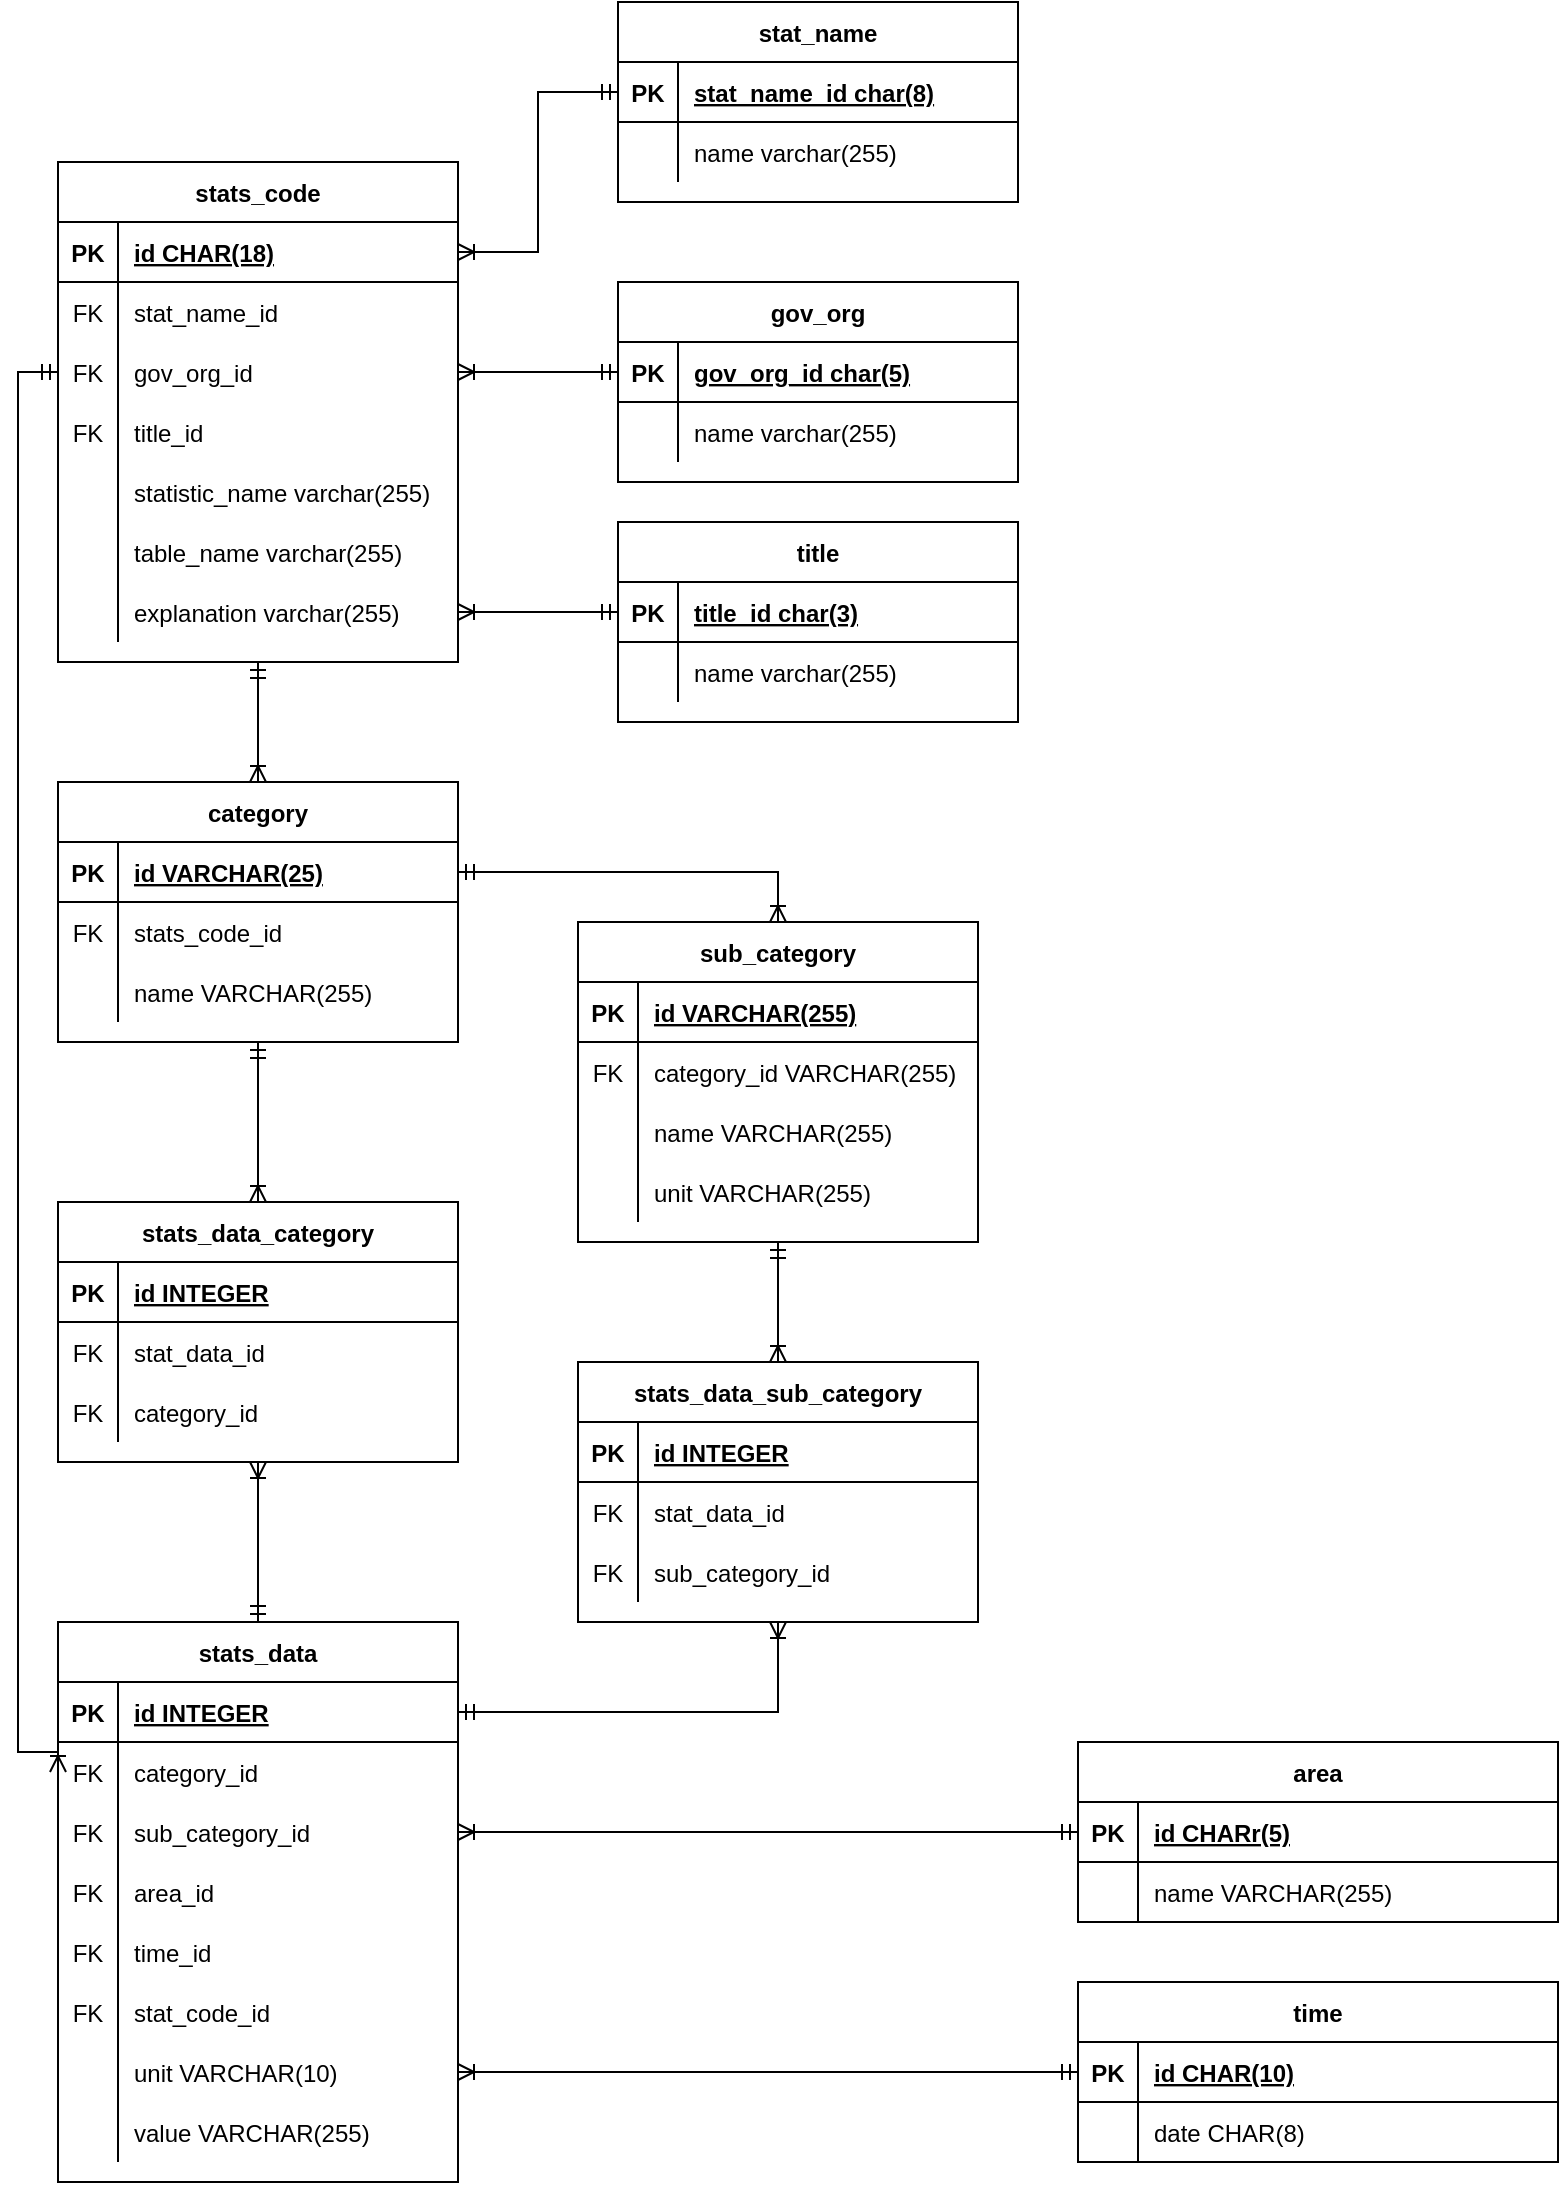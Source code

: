 <mxfile version="13.10.0" type="embed">
    <diagram name="総務省-人口推移" id="QLAtJqfeh-zhc2LYLoHJ">
        <mxGraphModel dx="902" dy="557" grid="1" gridSize="10" guides="1" tooltips="1" connect="1" arrows="1" fold="1" page="1" pageScale="1" pageWidth="827" pageHeight="1169" math="0" shadow="0">
            <root>
                <mxCell id="s3LGHubseZF1vsQ7J8gT-0"/>
                <mxCell id="s3LGHubseZF1vsQ7J8gT-1" parent="s3LGHubseZF1vsQ7J8gT-0"/>
                <mxCell id="s3LGHubseZF1vsQ7J8gT-2" value="stat_name" style="shape=table;startSize=30;container=1;collapsible=1;childLayout=tableLayout;fixedRows=1;rowLines=0;fontStyle=1;align=center;resizeLast=1;" parent="s3LGHubseZF1vsQ7J8gT-1" vertex="1">
                    <mxGeometry x="320" y="30" width="200" height="100" as="geometry">
                        <mxRectangle x="90" y="70" width="100" height="30" as="alternateBounds"/>
                    </mxGeometry>
                </mxCell>
                <mxCell id="s3LGHubseZF1vsQ7J8gT-3" value="" style="shape=partialRectangle;collapsible=0;dropTarget=0;pointerEvents=0;fillColor=none;top=0;left=0;bottom=1;right=0;points=[[0,0.5],[1,0.5]];portConstraint=eastwest;" parent="s3LGHubseZF1vsQ7J8gT-2" vertex="1">
                    <mxGeometry y="30" width="200" height="30" as="geometry"/>
                </mxCell>
                <mxCell id="s3LGHubseZF1vsQ7J8gT-4" value="PK" style="shape=partialRectangle;connectable=0;fillColor=none;top=0;left=0;bottom=0;right=0;fontStyle=1;overflow=hidden;" parent="s3LGHubseZF1vsQ7J8gT-3" vertex="1">
                    <mxGeometry width="30" height="30" as="geometry"/>
                </mxCell>
                <mxCell id="s3LGHubseZF1vsQ7J8gT-5" value="stat_name_id char(8)" style="shape=partialRectangle;connectable=0;fillColor=none;top=0;left=0;bottom=0;right=0;align=left;spacingLeft=6;fontStyle=5;overflow=hidden;" parent="s3LGHubseZF1vsQ7J8gT-3" vertex="1">
                    <mxGeometry x="30" width="170" height="30" as="geometry"/>
                </mxCell>
                <mxCell id="s3LGHubseZF1vsQ7J8gT-6" value="" style="shape=partialRectangle;collapsible=0;dropTarget=0;pointerEvents=0;fillColor=none;top=0;left=0;bottom=0;right=0;points=[[0,0.5],[1,0.5]];portConstraint=eastwest;" parent="s3LGHubseZF1vsQ7J8gT-2" vertex="1">
                    <mxGeometry y="60" width="200" height="30" as="geometry"/>
                </mxCell>
                <mxCell id="s3LGHubseZF1vsQ7J8gT-7" value="" style="shape=partialRectangle;connectable=0;fillColor=none;top=0;left=0;bottom=0;right=0;editable=1;overflow=hidden;" parent="s3LGHubseZF1vsQ7J8gT-6" vertex="1">
                    <mxGeometry width="30" height="30" as="geometry"/>
                </mxCell>
                <mxCell id="s3LGHubseZF1vsQ7J8gT-8" value="name varchar(255)" style="shape=partialRectangle;connectable=0;fillColor=none;top=0;left=0;bottom=0;right=0;align=left;spacingLeft=6;overflow=hidden;" parent="s3LGHubseZF1vsQ7J8gT-6" vertex="1">
                    <mxGeometry x="30" width="170" height="30" as="geometry"/>
                </mxCell>
                <mxCell id="s3LGHubseZF1vsQ7J8gT-9" value="gov_org" style="shape=table;startSize=30;container=1;collapsible=1;childLayout=tableLayout;fixedRows=1;rowLines=0;fontStyle=1;align=center;resizeLast=1;" parent="s3LGHubseZF1vsQ7J8gT-1" vertex="1">
                    <mxGeometry x="320" y="170" width="200" height="100" as="geometry">
                        <mxRectangle x="90" y="70" width="100" height="30" as="alternateBounds"/>
                    </mxGeometry>
                </mxCell>
                <mxCell id="s3LGHubseZF1vsQ7J8gT-10" value="" style="shape=partialRectangle;collapsible=0;dropTarget=0;pointerEvents=0;fillColor=none;top=0;left=0;bottom=1;right=0;points=[[0,0.5],[1,0.5]];portConstraint=eastwest;" parent="s3LGHubseZF1vsQ7J8gT-9" vertex="1">
                    <mxGeometry y="30" width="200" height="30" as="geometry"/>
                </mxCell>
                <mxCell id="s3LGHubseZF1vsQ7J8gT-11" value="PK" style="shape=partialRectangle;connectable=0;fillColor=none;top=0;left=0;bottom=0;right=0;fontStyle=1;overflow=hidden;" parent="s3LGHubseZF1vsQ7J8gT-10" vertex="1">
                    <mxGeometry width="30" height="30" as="geometry"/>
                </mxCell>
                <mxCell id="s3LGHubseZF1vsQ7J8gT-12" value="gov_org_id char(5)" style="shape=partialRectangle;connectable=0;fillColor=none;top=0;left=0;bottom=0;right=0;align=left;spacingLeft=6;fontStyle=5;overflow=hidden;" parent="s3LGHubseZF1vsQ7J8gT-10" vertex="1">
                    <mxGeometry x="30" width="170" height="30" as="geometry"/>
                </mxCell>
                <mxCell id="s3LGHubseZF1vsQ7J8gT-13" value="" style="shape=partialRectangle;collapsible=0;dropTarget=0;pointerEvents=0;fillColor=none;top=0;left=0;bottom=0;right=0;points=[[0,0.5],[1,0.5]];portConstraint=eastwest;" parent="s3LGHubseZF1vsQ7J8gT-9" vertex="1">
                    <mxGeometry y="60" width="200" height="30" as="geometry"/>
                </mxCell>
                <mxCell id="s3LGHubseZF1vsQ7J8gT-14" value="" style="shape=partialRectangle;connectable=0;fillColor=none;top=0;left=0;bottom=0;right=0;editable=1;overflow=hidden;" parent="s3LGHubseZF1vsQ7J8gT-13" vertex="1">
                    <mxGeometry width="30" height="30" as="geometry"/>
                </mxCell>
                <mxCell id="s3LGHubseZF1vsQ7J8gT-15" value="name varchar(255)" style="shape=partialRectangle;connectable=0;fillColor=none;top=0;left=0;bottom=0;right=0;align=left;spacingLeft=6;overflow=hidden;" parent="s3LGHubseZF1vsQ7J8gT-13" vertex="1">
                    <mxGeometry x="30" width="170" height="30" as="geometry"/>
                </mxCell>
                <mxCell id="s3LGHubseZF1vsQ7J8gT-16" value="title" style="shape=table;startSize=30;container=1;collapsible=1;childLayout=tableLayout;fixedRows=1;rowLines=0;fontStyle=1;align=center;resizeLast=1;" parent="s3LGHubseZF1vsQ7J8gT-1" vertex="1">
                    <mxGeometry x="320" y="290" width="200" height="100" as="geometry">
                        <mxRectangle x="90" y="70" width="100" height="30" as="alternateBounds"/>
                    </mxGeometry>
                </mxCell>
                <mxCell id="s3LGHubseZF1vsQ7J8gT-17" value="" style="shape=partialRectangle;collapsible=0;dropTarget=0;pointerEvents=0;fillColor=none;top=0;left=0;bottom=1;right=0;points=[[0,0.5],[1,0.5]];portConstraint=eastwest;" parent="s3LGHubseZF1vsQ7J8gT-16" vertex="1">
                    <mxGeometry y="30" width="200" height="30" as="geometry"/>
                </mxCell>
                <mxCell id="s3LGHubseZF1vsQ7J8gT-18" value="PK" style="shape=partialRectangle;connectable=0;fillColor=none;top=0;left=0;bottom=0;right=0;fontStyle=1;overflow=hidden;" parent="s3LGHubseZF1vsQ7J8gT-17" vertex="1">
                    <mxGeometry width="30" height="30" as="geometry"/>
                </mxCell>
                <mxCell id="s3LGHubseZF1vsQ7J8gT-19" value="title_id char(3)" style="shape=partialRectangle;connectable=0;fillColor=none;top=0;left=0;bottom=0;right=0;align=left;spacingLeft=6;fontStyle=5;overflow=hidden;" parent="s3LGHubseZF1vsQ7J8gT-17" vertex="1">
                    <mxGeometry x="30" width="170" height="30" as="geometry"/>
                </mxCell>
                <mxCell id="s3LGHubseZF1vsQ7J8gT-20" value="" style="shape=partialRectangle;collapsible=0;dropTarget=0;pointerEvents=0;fillColor=none;top=0;left=0;bottom=0;right=0;points=[[0,0.5],[1,0.5]];portConstraint=eastwest;" parent="s3LGHubseZF1vsQ7J8gT-16" vertex="1">
                    <mxGeometry y="60" width="200" height="30" as="geometry"/>
                </mxCell>
                <mxCell id="s3LGHubseZF1vsQ7J8gT-21" value="" style="shape=partialRectangle;connectable=0;fillColor=none;top=0;left=0;bottom=0;right=0;editable=1;overflow=hidden;" parent="s3LGHubseZF1vsQ7J8gT-20" vertex="1">
                    <mxGeometry width="30" height="30" as="geometry"/>
                </mxCell>
                <mxCell id="s3LGHubseZF1vsQ7J8gT-22" value="name varchar(255)" style="shape=partialRectangle;connectable=0;fillColor=none;top=0;left=0;bottom=0;right=0;align=left;spacingLeft=6;overflow=hidden;" parent="s3LGHubseZF1vsQ7J8gT-20" vertex="1">
                    <mxGeometry x="30" width="170" height="30" as="geometry"/>
                </mxCell>
                <mxCell id="s3LGHubseZF1vsQ7J8gT-23" value="stats_code" style="shape=table;startSize=30;container=1;collapsible=1;childLayout=tableLayout;fixedRows=1;rowLines=0;fontStyle=1;align=center;resizeLast=1;" parent="s3LGHubseZF1vsQ7J8gT-1" vertex="1">
                    <mxGeometry x="40" y="110" width="200" height="250" as="geometry"/>
                </mxCell>
                <mxCell id="s3LGHubseZF1vsQ7J8gT-24" value="" style="shape=partialRectangle;collapsible=0;dropTarget=0;pointerEvents=0;fillColor=none;top=0;left=0;bottom=1;right=0;points=[[0,0.5],[1,0.5]];portConstraint=eastwest;" parent="s3LGHubseZF1vsQ7J8gT-23" vertex="1">
                    <mxGeometry y="30" width="200" height="30" as="geometry"/>
                </mxCell>
                <mxCell id="s3LGHubseZF1vsQ7J8gT-25" value="PK" style="shape=partialRectangle;connectable=0;fillColor=none;top=0;left=0;bottom=0;right=0;fontStyle=1;overflow=hidden;" parent="s3LGHubseZF1vsQ7J8gT-24" vertex="1">
                    <mxGeometry width="30" height="30" as="geometry"/>
                </mxCell>
                <mxCell id="s3LGHubseZF1vsQ7J8gT-26" value="id CHAR(18)" style="shape=partialRectangle;connectable=0;fillColor=none;top=0;left=0;bottom=0;right=0;align=left;spacingLeft=6;fontStyle=5;overflow=hidden;" parent="s3LGHubseZF1vsQ7J8gT-24" vertex="1">
                    <mxGeometry x="30" width="170" height="30" as="geometry"/>
                </mxCell>
                <mxCell id="s3LGHubseZF1vsQ7J8gT-27" value="" style="shape=partialRectangle;collapsible=0;dropTarget=0;pointerEvents=0;fillColor=none;top=0;left=0;bottom=0;right=0;points=[[0,0.5],[1,0.5]];portConstraint=eastwest;" parent="s3LGHubseZF1vsQ7J8gT-23" vertex="1">
                    <mxGeometry y="60" width="200" height="30" as="geometry"/>
                </mxCell>
                <mxCell id="s3LGHubseZF1vsQ7J8gT-28" value="FK" style="shape=partialRectangle;connectable=0;fillColor=none;top=0;left=0;bottom=0;right=0;fontStyle=0;overflow=hidden;" parent="s3LGHubseZF1vsQ7J8gT-27" vertex="1">
                    <mxGeometry width="30" height="30" as="geometry"/>
                </mxCell>
                <mxCell id="s3LGHubseZF1vsQ7J8gT-29" value="stat_name_id" style="shape=partialRectangle;connectable=0;fillColor=none;top=0;left=0;bottom=0;right=0;align=left;spacingLeft=6;fontStyle=0;overflow=hidden;" parent="s3LGHubseZF1vsQ7J8gT-27" vertex="1">
                    <mxGeometry x="30" width="170" height="30" as="geometry"/>
                </mxCell>
                <mxCell id="s3LGHubseZF1vsQ7J8gT-30" value="" style="shape=partialRectangle;collapsible=0;dropTarget=0;pointerEvents=0;fillColor=none;top=0;left=0;bottom=0;right=0;points=[[0,0.5],[1,0.5]];portConstraint=eastwest;" parent="s3LGHubseZF1vsQ7J8gT-23" vertex="1">
                    <mxGeometry y="90" width="200" height="30" as="geometry"/>
                </mxCell>
                <mxCell id="s3LGHubseZF1vsQ7J8gT-31" value="FK" style="shape=partialRectangle;connectable=0;fillColor=none;top=0;left=0;bottom=0;right=0;editable=1;overflow=hidden;" parent="s3LGHubseZF1vsQ7J8gT-30" vertex="1">
                    <mxGeometry width="30" height="30" as="geometry"/>
                </mxCell>
                <mxCell id="s3LGHubseZF1vsQ7J8gT-32" value="gov_org_id" style="shape=partialRectangle;connectable=0;fillColor=none;top=0;left=0;bottom=0;right=0;align=left;spacingLeft=6;overflow=hidden;" parent="s3LGHubseZF1vsQ7J8gT-30" vertex="1">
                    <mxGeometry x="30" width="170" height="30" as="geometry"/>
                </mxCell>
                <mxCell id="s3LGHubseZF1vsQ7J8gT-33" value="" style="shape=partialRectangle;collapsible=0;dropTarget=0;pointerEvents=0;fillColor=none;top=0;left=0;bottom=0;right=0;points=[[0,0.5],[1,0.5]];portConstraint=eastwest;" parent="s3LGHubseZF1vsQ7J8gT-23" vertex="1">
                    <mxGeometry y="120" width="200" height="30" as="geometry"/>
                </mxCell>
                <mxCell id="s3LGHubseZF1vsQ7J8gT-34" value="FK" style="shape=partialRectangle;connectable=0;fillColor=none;top=0;left=0;bottom=0;right=0;editable=1;overflow=hidden;" parent="s3LGHubseZF1vsQ7J8gT-33" vertex="1">
                    <mxGeometry width="30" height="30" as="geometry"/>
                </mxCell>
                <mxCell id="s3LGHubseZF1vsQ7J8gT-35" value="title_id" style="shape=partialRectangle;connectable=0;fillColor=none;top=0;left=0;bottom=0;right=0;align=left;spacingLeft=6;overflow=hidden;" parent="s3LGHubseZF1vsQ7J8gT-33" vertex="1">
                    <mxGeometry x="30" width="170" height="30" as="geometry"/>
                </mxCell>
                <mxCell id="s3LGHubseZF1vsQ7J8gT-36" value="" style="shape=partialRectangle;collapsible=0;dropTarget=0;pointerEvents=0;fillColor=none;top=0;left=0;bottom=0;right=0;points=[[0,0.5],[1,0.5]];portConstraint=eastwest;" parent="s3LGHubseZF1vsQ7J8gT-23" vertex="1">
                    <mxGeometry y="150" width="200" height="30" as="geometry"/>
                </mxCell>
                <mxCell id="s3LGHubseZF1vsQ7J8gT-37" value="" style="shape=partialRectangle;connectable=0;fillColor=none;top=0;left=0;bottom=0;right=0;editable=1;overflow=hidden;" parent="s3LGHubseZF1vsQ7J8gT-36" vertex="1">
                    <mxGeometry width="30" height="30" as="geometry"/>
                </mxCell>
                <mxCell id="s3LGHubseZF1vsQ7J8gT-38" value="statistic_name varchar(255)" style="shape=partialRectangle;connectable=0;fillColor=none;top=0;left=0;bottom=0;right=0;align=left;spacingLeft=6;overflow=hidden;" parent="s3LGHubseZF1vsQ7J8gT-36" vertex="1">
                    <mxGeometry x="30" width="170" height="30" as="geometry"/>
                </mxCell>
                <mxCell id="s3LGHubseZF1vsQ7J8gT-39" value="" style="shape=partialRectangle;collapsible=0;dropTarget=0;pointerEvents=0;fillColor=none;top=0;left=0;bottom=0;right=0;points=[[0,0.5],[1,0.5]];portConstraint=eastwest;" parent="s3LGHubseZF1vsQ7J8gT-23" vertex="1">
                    <mxGeometry y="180" width="200" height="30" as="geometry"/>
                </mxCell>
                <mxCell id="s3LGHubseZF1vsQ7J8gT-40" value="" style="shape=partialRectangle;connectable=0;fillColor=none;top=0;left=0;bottom=0;right=0;editable=1;overflow=hidden;" parent="s3LGHubseZF1vsQ7J8gT-39" vertex="1">
                    <mxGeometry width="30" height="30" as="geometry"/>
                </mxCell>
                <mxCell id="s3LGHubseZF1vsQ7J8gT-41" value="table_name varchar(255)" style="shape=partialRectangle;connectable=0;fillColor=none;top=0;left=0;bottom=0;right=0;align=left;spacingLeft=6;overflow=hidden;" parent="s3LGHubseZF1vsQ7J8gT-39" vertex="1">
                    <mxGeometry x="30" width="170" height="30" as="geometry"/>
                </mxCell>
                <mxCell id="s3LGHubseZF1vsQ7J8gT-42" value="" style="shape=partialRectangle;collapsible=0;dropTarget=0;pointerEvents=0;fillColor=none;top=0;left=0;bottom=0;right=0;points=[[0,0.5],[1,0.5]];portConstraint=eastwest;" parent="s3LGHubseZF1vsQ7J8gT-23" vertex="1">
                    <mxGeometry y="210" width="200" height="30" as="geometry"/>
                </mxCell>
                <mxCell id="s3LGHubseZF1vsQ7J8gT-43" value="" style="shape=partialRectangle;connectable=0;fillColor=none;top=0;left=0;bottom=0;right=0;editable=1;overflow=hidden;" parent="s3LGHubseZF1vsQ7J8gT-42" vertex="1">
                    <mxGeometry width="30" height="30" as="geometry"/>
                </mxCell>
                <mxCell id="s3LGHubseZF1vsQ7J8gT-44" value="explanation varchar(255)" style="shape=partialRectangle;connectable=0;fillColor=none;top=0;left=0;bottom=0;right=0;align=left;spacingLeft=6;overflow=hidden;" parent="s3LGHubseZF1vsQ7J8gT-42" vertex="1">
                    <mxGeometry x="30" width="170" height="30" as="geometry"/>
                </mxCell>
                <mxCell id="s3LGHubseZF1vsQ7J8gT-45" value="stats_data" style="shape=table;startSize=30;container=1;collapsible=1;childLayout=tableLayout;fixedRows=1;rowLines=0;fontStyle=1;align=center;resizeLast=1;" parent="s3LGHubseZF1vsQ7J8gT-1" vertex="1">
                    <mxGeometry x="40" y="840" width="200" height="280" as="geometry"/>
                </mxCell>
                <mxCell id="s3LGHubseZF1vsQ7J8gT-46" value="" style="shape=partialRectangle;collapsible=0;dropTarget=0;pointerEvents=0;fillColor=none;top=0;left=0;bottom=1;right=0;points=[[0,0.5],[1,0.5]];portConstraint=eastwest;" parent="s3LGHubseZF1vsQ7J8gT-45" vertex="1">
                    <mxGeometry y="30" width="200" height="30" as="geometry"/>
                </mxCell>
                <mxCell id="s3LGHubseZF1vsQ7J8gT-47" value="PK" style="shape=partialRectangle;connectable=0;fillColor=none;top=0;left=0;bottom=0;right=0;fontStyle=1;overflow=hidden;" parent="s3LGHubseZF1vsQ7J8gT-46" vertex="1">
                    <mxGeometry width="30" height="30" as="geometry"/>
                </mxCell>
                <mxCell id="s3LGHubseZF1vsQ7J8gT-48" value="id INTEGER" style="shape=partialRectangle;connectable=0;fillColor=none;top=0;left=0;bottom=0;right=0;align=left;spacingLeft=6;fontStyle=5;overflow=hidden;" parent="s3LGHubseZF1vsQ7J8gT-46" vertex="1">
                    <mxGeometry x="30" width="170" height="30" as="geometry"/>
                </mxCell>
                <mxCell id="s3LGHubseZF1vsQ7J8gT-49" value="" style="shape=partialRectangle;collapsible=0;dropTarget=0;pointerEvents=0;fillColor=none;top=0;left=0;bottom=0;right=0;points=[[0,0.5],[1,0.5]];portConstraint=eastwest;" parent="s3LGHubseZF1vsQ7J8gT-45" vertex="1">
                    <mxGeometry y="60" width="200" height="30" as="geometry"/>
                </mxCell>
                <mxCell id="s3LGHubseZF1vsQ7J8gT-50" value="FK" style="shape=partialRectangle;connectable=0;fillColor=none;top=0;left=0;bottom=0;right=0;editable=1;overflow=hidden;" parent="s3LGHubseZF1vsQ7J8gT-49" vertex="1">
                    <mxGeometry width="30" height="30" as="geometry"/>
                </mxCell>
                <mxCell id="s3LGHubseZF1vsQ7J8gT-51" value="category_id" style="shape=partialRectangle;connectable=0;fillColor=none;top=0;left=0;bottom=0;right=0;align=left;spacingLeft=6;overflow=hidden;" parent="s3LGHubseZF1vsQ7J8gT-49" vertex="1">
                    <mxGeometry x="30" width="170" height="30" as="geometry"/>
                </mxCell>
                <mxCell id="TwihIt5AdiHZmhEPy1HX-29" value="" style="shape=partialRectangle;collapsible=0;dropTarget=0;pointerEvents=0;fillColor=none;top=0;left=0;bottom=0;right=0;points=[[0,0.5],[1,0.5]];portConstraint=eastwest;" parent="s3LGHubseZF1vsQ7J8gT-45" vertex="1">
                    <mxGeometry y="90" width="200" height="30" as="geometry"/>
                </mxCell>
                <mxCell id="TwihIt5AdiHZmhEPy1HX-30" value="FK" style="shape=partialRectangle;connectable=0;fillColor=none;top=0;left=0;bottom=0;right=0;editable=1;overflow=hidden;" parent="TwihIt5AdiHZmhEPy1HX-29" vertex="1">
                    <mxGeometry width="30" height="30" as="geometry"/>
                </mxCell>
                <mxCell id="TwihIt5AdiHZmhEPy1HX-31" value="sub_category_id" style="shape=partialRectangle;connectable=0;fillColor=none;top=0;left=0;bottom=0;right=0;align=left;spacingLeft=6;overflow=hidden;" parent="TwihIt5AdiHZmhEPy1HX-29" vertex="1">
                    <mxGeometry x="30" width="170" height="30" as="geometry"/>
                </mxCell>
                <mxCell id="s3LGHubseZF1vsQ7J8gT-52" value="" style="shape=partialRectangle;collapsible=0;dropTarget=0;pointerEvents=0;fillColor=none;top=0;left=0;bottom=0;right=0;points=[[0,0.5],[1,0.5]];portConstraint=eastwest;" parent="s3LGHubseZF1vsQ7J8gT-45" vertex="1">
                    <mxGeometry y="120" width="200" height="30" as="geometry"/>
                </mxCell>
                <mxCell id="s3LGHubseZF1vsQ7J8gT-53" value="FK" style="shape=partialRectangle;connectable=0;fillColor=none;top=0;left=0;bottom=0;right=0;editable=1;overflow=hidden;" parent="s3LGHubseZF1vsQ7J8gT-52" vertex="1">
                    <mxGeometry width="30" height="30" as="geometry"/>
                </mxCell>
                <mxCell id="s3LGHubseZF1vsQ7J8gT-54" value="area_id" style="shape=partialRectangle;connectable=0;fillColor=none;top=0;left=0;bottom=0;right=0;align=left;spacingLeft=6;overflow=hidden;" parent="s3LGHubseZF1vsQ7J8gT-52" vertex="1">
                    <mxGeometry x="30" width="170" height="30" as="geometry"/>
                </mxCell>
                <mxCell id="s3LGHubseZF1vsQ7J8gT-55" value="" style="shape=partialRectangle;collapsible=0;dropTarget=0;pointerEvents=0;fillColor=none;top=0;left=0;bottom=0;right=0;points=[[0,0.5],[1,0.5]];portConstraint=eastwest;" parent="s3LGHubseZF1vsQ7J8gT-45" vertex="1">
                    <mxGeometry y="150" width="200" height="30" as="geometry"/>
                </mxCell>
                <mxCell id="s3LGHubseZF1vsQ7J8gT-56" value="FK" style="shape=partialRectangle;connectable=0;fillColor=none;top=0;left=0;bottom=0;right=0;editable=1;overflow=hidden;" parent="s3LGHubseZF1vsQ7J8gT-55" vertex="1">
                    <mxGeometry width="30" height="30" as="geometry"/>
                </mxCell>
                <mxCell id="s3LGHubseZF1vsQ7J8gT-57" value="time_id" style="shape=partialRectangle;connectable=0;fillColor=none;top=0;left=0;bottom=0;right=0;align=left;spacingLeft=6;overflow=hidden;" parent="s3LGHubseZF1vsQ7J8gT-55" vertex="1">
                    <mxGeometry x="30" width="170" height="30" as="geometry"/>
                </mxCell>
                <mxCell id="s3LGHubseZF1vsQ7J8gT-58" value="" style="shape=partialRectangle;collapsible=0;dropTarget=0;pointerEvents=0;fillColor=none;top=0;left=0;bottom=0;right=0;points=[[0,0.5],[1,0.5]];portConstraint=eastwest;" parent="s3LGHubseZF1vsQ7J8gT-45" vertex="1">
                    <mxGeometry y="180" width="200" height="30" as="geometry"/>
                </mxCell>
                <mxCell id="s3LGHubseZF1vsQ7J8gT-59" value="FK" style="shape=partialRectangle;connectable=0;fillColor=none;top=0;left=0;bottom=0;right=0;editable=1;overflow=hidden;" parent="s3LGHubseZF1vsQ7J8gT-58" vertex="1">
                    <mxGeometry width="30" height="30" as="geometry"/>
                </mxCell>
                <mxCell id="s3LGHubseZF1vsQ7J8gT-60" value="stat_code_id" style="shape=partialRectangle;connectable=0;fillColor=none;top=0;left=0;bottom=0;right=0;align=left;spacingLeft=6;overflow=hidden;" parent="s3LGHubseZF1vsQ7J8gT-58" vertex="1">
                    <mxGeometry x="30" width="170" height="30" as="geometry"/>
                </mxCell>
                <mxCell id="s3LGHubseZF1vsQ7J8gT-61" value="" style="shape=partialRectangle;collapsible=0;dropTarget=0;pointerEvents=0;fillColor=none;top=0;left=0;bottom=0;right=0;points=[[0,0.5],[1,0.5]];portConstraint=eastwest;" parent="s3LGHubseZF1vsQ7J8gT-45" vertex="1">
                    <mxGeometry y="210" width="200" height="30" as="geometry"/>
                </mxCell>
                <mxCell id="s3LGHubseZF1vsQ7J8gT-62" value="" style="shape=partialRectangle;connectable=0;fillColor=none;top=0;left=0;bottom=0;right=0;editable=1;overflow=hidden;" parent="s3LGHubseZF1vsQ7J8gT-61" vertex="1">
                    <mxGeometry width="30" height="30" as="geometry"/>
                </mxCell>
                <mxCell id="s3LGHubseZF1vsQ7J8gT-63" value="unit VARCHAR(10)" style="shape=partialRectangle;connectable=0;fillColor=none;top=0;left=0;bottom=0;right=0;align=left;spacingLeft=6;overflow=hidden;" parent="s3LGHubseZF1vsQ7J8gT-61" vertex="1">
                    <mxGeometry x="30" width="170" height="30" as="geometry"/>
                </mxCell>
                <mxCell id="s3LGHubseZF1vsQ7J8gT-64" value="" style="shape=partialRectangle;collapsible=0;dropTarget=0;pointerEvents=0;fillColor=none;top=0;left=0;bottom=0;right=0;points=[[0,0.5],[1,0.5]];portConstraint=eastwest;" parent="s3LGHubseZF1vsQ7J8gT-45" vertex="1">
                    <mxGeometry y="240" width="200" height="30" as="geometry"/>
                </mxCell>
                <mxCell id="s3LGHubseZF1vsQ7J8gT-65" value="" style="shape=partialRectangle;connectable=0;fillColor=none;top=0;left=0;bottom=0;right=0;editable=1;overflow=hidden;" parent="s3LGHubseZF1vsQ7J8gT-64" vertex="1">
                    <mxGeometry width="30" height="30" as="geometry"/>
                </mxCell>
                <mxCell id="s3LGHubseZF1vsQ7J8gT-66" value="value VARCHAR(255)" style="shape=partialRectangle;connectable=0;fillColor=none;top=0;left=0;bottom=0;right=0;align=left;spacingLeft=6;overflow=hidden;" parent="s3LGHubseZF1vsQ7J8gT-64" vertex="1">
                    <mxGeometry x="30" width="170" height="30" as="geometry"/>
                </mxCell>
                <mxCell id="s3LGHubseZF1vsQ7J8gT-77" value="area" style="shape=table;startSize=30;container=1;collapsible=1;childLayout=tableLayout;fixedRows=1;rowLines=0;fontStyle=1;align=center;resizeLast=1;" parent="s3LGHubseZF1vsQ7J8gT-1" vertex="1">
                    <mxGeometry x="550" y="900" width="240" height="90" as="geometry"/>
                </mxCell>
                <mxCell id="s3LGHubseZF1vsQ7J8gT-78" value="" style="shape=partialRectangle;collapsible=0;dropTarget=0;pointerEvents=0;fillColor=none;top=0;left=0;bottom=1;right=0;points=[[0,0.5],[1,0.5]];portConstraint=eastwest;" parent="s3LGHubseZF1vsQ7J8gT-77" vertex="1">
                    <mxGeometry y="30" width="240" height="30" as="geometry"/>
                </mxCell>
                <mxCell id="s3LGHubseZF1vsQ7J8gT-79" value="PK" style="shape=partialRectangle;connectable=0;fillColor=none;top=0;left=0;bottom=0;right=0;fontStyle=1;overflow=hidden;" parent="s3LGHubseZF1vsQ7J8gT-78" vertex="1">
                    <mxGeometry width="30" height="30" as="geometry"/>
                </mxCell>
                <mxCell id="s3LGHubseZF1vsQ7J8gT-80" value="id CHARr(5)" style="shape=partialRectangle;connectable=0;fillColor=none;top=0;left=0;bottom=0;right=0;align=left;spacingLeft=6;fontStyle=5;overflow=hidden;" parent="s3LGHubseZF1vsQ7J8gT-78" vertex="1">
                    <mxGeometry x="30" width="210" height="30" as="geometry"/>
                </mxCell>
                <mxCell id="s3LGHubseZF1vsQ7J8gT-81" value="" style="shape=partialRectangle;collapsible=0;dropTarget=0;pointerEvents=0;fillColor=none;top=0;left=0;bottom=0;right=0;points=[[0,0.5],[1,0.5]];portConstraint=eastwest;" parent="s3LGHubseZF1vsQ7J8gT-77" vertex="1">
                    <mxGeometry y="60" width="240" height="30" as="geometry"/>
                </mxCell>
                <mxCell id="s3LGHubseZF1vsQ7J8gT-82" value="" style="shape=partialRectangle;connectable=0;fillColor=none;top=0;left=0;bottom=0;right=0;editable=1;overflow=hidden;" parent="s3LGHubseZF1vsQ7J8gT-81" vertex="1">
                    <mxGeometry width="30" height="30" as="geometry"/>
                </mxCell>
                <mxCell id="s3LGHubseZF1vsQ7J8gT-83" value="name VARCHAR(255)" style="shape=partialRectangle;connectable=0;fillColor=none;top=0;left=0;bottom=0;right=0;align=left;spacingLeft=6;overflow=hidden;" parent="s3LGHubseZF1vsQ7J8gT-81" vertex="1">
                    <mxGeometry x="30" width="210" height="30" as="geometry"/>
                </mxCell>
                <mxCell id="s3LGHubseZF1vsQ7J8gT-84" value="time" style="shape=table;startSize=30;container=1;collapsible=1;childLayout=tableLayout;fixedRows=1;rowLines=0;fontStyle=1;align=center;resizeLast=1;" parent="s3LGHubseZF1vsQ7J8gT-1" vertex="1">
                    <mxGeometry x="550" y="1020" width="240" height="90" as="geometry"/>
                </mxCell>
                <mxCell id="s3LGHubseZF1vsQ7J8gT-85" value="" style="shape=partialRectangle;collapsible=0;dropTarget=0;pointerEvents=0;fillColor=none;top=0;left=0;bottom=1;right=0;points=[[0,0.5],[1,0.5]];portConstraint=eastwest;" parent="s3LGHubseZF1vsQ7J8gT-84" vertex="1">
                    <mxGeometry y="30" width="240" height="30" as="geometry"/>
                </mxCell>
                <mxCell id="s3LGHubseZF1vsQ7J8gT-86" value="PK" style="shape=partialRectangle;connectable=0;fillColor=none;top=0;left=0;bottom=0;right=0;fontStyle=1;overflow=hidden;" parent="s3LGHubseZF1vsQ7J8gT-85" vertex="1">
                    <mxGeometry width="30" height="30" as="geometry"/>
                </mxCell>
                <mxCell id="s3LGHubseZF1vsQ7J8gT-87" value="id CHAR(10)" style="shape=partialRectangle;connectable=0;fillColor=none;top=0;left=0;bottom=0;right=0;align=left;spacingLeft=6;fontStyle=5;overflow=hidden;" parent="s3LGHubseZF1vsQ7J8gT-85" vertex="1">
                    <mxGeometry x="30" width="210" height="30" as="geometry"/>
                </mxCell>
                <mxCell id="s3LGHubseZF1vsQ7J8gT-88" value="" style="shape=partialRectangle;collapsible=0;dropTarget=0;pointerEvents=0;fillColor=none;top=0;left=0;bottom=0;right=0;points=[[0,0.5],[1,0.5]];portConstraint=eastwest;" parent="s3LGHubseZF1vsQ7J8gT-84" vertex="1">
                    <mxGeometry y="60" width="240" height="30" as="geometry"/>
                </mxCell>
                <mxCell id="s3LGHubseZF1vsQ7J8gT-89" value="" style="shape=partialRectangle;connectable=0;fillColor=none;top=0;left=0;bottom=0;right=0;editable=1;overflow=hidden;" parent="s3LGHubseZF1vsQ7J8gT-88" vertex="1">
                    <mxGeometry width="30" height="30" as="geometry"/>
                </mxCell>
                <mxCell id="s3LGHubseZF1vsQ7J8gT-90" value="date CHAR(8)" style="shape=partialRectangle;connectable=0;fillColor=none;top=0;left=0;bottom=0;right=0;align=left;spacingLeft=6;overflow=hidden;" parent="s3LGHubseZF1vsQ7J8gT-88" vertex="1">
                    <mxGeometry x="30" width="210" height="30" as="geometry"/>
                </mxCell>
                <mxCell id="s3LGHubseZF1vsQ7J8gT-98" value="sub_category" style="shape=table;startSize=30;container=1;collapsible=1;childLayout=tableLayout;fixedRows=1;rowLines=0;fontStyle=1;align=center;resizeLast=1;" parent="s3LGHubseZF1vsQ7J8gT-1" vertex="1">
                    <mxGeometry x="300" y="490" width="200" height="160" as="geometry">
                        <mxRectangle x="90" y="70" width="100" height="30" as="alternateBounds"/>
                    </mxGeometry>
                </mxCell>
                <mxCell id="s3LGHubseZF1vsQ7J8gT-99" value="" style="shape=partialRectangle;collapsible=0;dropTarget=0;pointerEvents=0;fillColor=none;top=0;left=0;bottom=1;right=0;points=[[0,0.5],[1,0.5]];portConstraint=eastwest;" parent="s3LGHubseZF1vsQ7J8gT-98" vertex="1">
                    <mxGeometry y="30" width="200" height="30" as="geometry"/>
                </mxCell>
                <mxCell id="s3LGHubseZF1vsQ7J8gT-100" value="PK" style="shape=partialRectangle;connectable=0;fillColor=none;top=0;left=0;bottom=0;right=0;fontStyle=1;overflow=hidden;" parent="s3LGHubseZF1vsQ7J8gT-99" vertex="1">
                    <mxGeometry width="30" height="30" as="geometry"/>
                </mxCell>
                <mxCell id="s3LGHubseZF1vsQ7J8gT-101" value="id VARCHAR(255)" style="shape=partialRectangle;connectable=0;fillColor=none;top=0;left=0;bottom=0;right=0;align=left;spacingLeft=6;fontStyle=5;overflow=hidden;" parent="s3LGHubseZF1vsQ7J8gT-99" vertex="1">
                    <mxGeometry x="30" width="170" height="30" as="geometry"/>
                </mxCell>
                <mxCell id="s3LGHubseZF1vsQ7J8gT-102" value="" style="shape=partialRectangle;collapsible=0;dropTarget=0;pointerEvents=0;fillColor=none;top=0;left=0;bottom=0;right=0;points=[[0,0.5],[1,0.5]];portConstraint=eastwest;" parent="s3LGHubseZF1vsQ7J8gT-98" vertex="1">
                    <mxGeometry y="60" width="200" height="30" as="geometry"/>
                </mxCell>
                <mxCell id="s3LGHubseZF1vsQ7J8gT-103" value="FK" style="shape=partialRectangle;connectable=0;fillColor=none;top=0;left=0;bottom=0;right=0;editable=1;overflow=hidden;" parent="s3LGHubseZF1vsQ7J8gT-102" vertex="1">
                    <mxGeometry width="30" height="30" as="geometry"/>
                </mxCell>
                <mxCell id="s3LGHubseZF1vsQ7J8gT-104" value="category_id VARCHAR(255)" style="shape=partialRectangle;connectable=0;fillColor=none;top=0;left=0;bottom=0;right=0;align=left;spacingLeft=6;overflow=hidden;" parent="s3LGHubseZF1vsQ7J8gT-102" vertex="1">
                    <mxGeometry x="30" width="170" height="30" as="geometry"/>
                </mxCell>
                <mxCell id="TwihIt5AdiHZmhEPy1HX-35" value="" style="shape=partialRectangle;collapsible=0;dropTarget=0;pointerEvents=0;fillColor=none;top=0;left=0;bottom=0;right=0;points=[[0,0.5],[1,0.5]];portConstraint=eastwest;" parent="s3LGHubseZF1vsQ7J8gT-98" vertex="1">
                    <mxGeometry y="90" width="200" height="30" as="geometry"/>
                </mxCell>
                <mxCell id="TwihIt5AdiHZmhEPy1HX-36" value="" style="shape=partialRectangle;connectable=0;fillColor=none;top=0;left=0;bottom=0;right=0;editable=1;overflow=hidden;" parent="TwihIt5AdiHZmhEPy1HX-35" vertex="1">
                    <mxGeometry width="30" height="30" as="geometry"/>
                </mxCell>
                <mxCell id="TwihIt5AdiHZmhEPy1HX-37" value="name VARCHAR(255)" style="shape=partialRectangle;connectable=0;fillColor=none;top=0;left=0;bottom=0;right=0;align=left;spacingLeft=6;overflow=hidden;" parent="TwihIt5AdiHZmhEPy1HX-35" vertex="1">
                    <mxGeometry x="30" width="170" height="30" as="geometry"/>
                </mxCell>
                <mxCell id="s3LGHubseZF1vsQ7J8gT-107" value="" style="shape=partialRectangle;collapsible=0;dropTarget=0;pointerEvents=0;fillColor=none;top=0;left=0;bottom=0;right=0;points=[[0,0.5],[1,0.5]];portConstraint=eastwest;" parent="s3LGHubseZF1vsQ7J8gT-98" vertex="1">
                    <mxGeometry y="120" width="200" height="30" as="geometry"/>
                </mxCell>
                <mxCell id="s3LGHubseZF1vsQ7J8gT-108" value="" style="shape=partialRectangle;connectable=0;fillColor=none;top=0;left=0;bottom=0;right=0;editable=1;overflow=hidden;" parent="s3LGHubseZF1vsQ7J8gT-107" vertex="1">
                    <mxGeometry width="30" height="30" as="geometry"/>
                </mxCell>
                <mxCell id="s3LGHubseZF1vsQ7J8gT-109" value="unit VARCHAR(255)" style="shape=partialRectangle;connectable=0;fillColor=none;top=0;left=0;bottom=0;right=0;align=left;spacingLeft=6;overflow=hidden;" parent="s3LGHubseZF1vsQ7J8gT-107" vertex="1">
                    <mxGeometry x="30" width="170" height="30" as="geometry"/>
                </mxCell>
                <mxCell id="s3LGHubseZF1vsQ7J8gT-145" style="edgeStyle=orthogonalEdgeStyle;rounded=0;orthogonalLoop=1;jettySize=auto;html=1;exitX=0.5;exitY=0;exitDx=0;exitDy=0;entryX=0.5;entryY=1;entryDx=0;entryDy=0;startArrow=ERoneToMany;startFill=0;endArrow=ERmandOne;endFill=0;" parent="s3LGHubseZF1vsQ7J8gT-1" source="dYExhDyhRH1xahxZ3rgE-0" target="s3LGHubseZF1vsQ7J8gT-23" edge="1">
                    <mxGeometry relative="1" as="geometry">
                        <mxPoint x="140" y="430" as="sourcePoint"/>
                    </mxGeometry>
                </mxCell>
                <mxCell id="s3LGHubseZF1vsQ7J8gT-146" style="edgeStyle=orthogonalEdgeStyle;rounded=0;orthogonalLoop=1;jettySize=auto;html=1;exitX=0;exitY=0.5;exitDx=0;exitDy=0;startArrow=ERoneToMany;startFill=0;endArrow=ERmandOne;endFill=0;entryX=0;entryY=0.5;entryDx=0;entryDy=0;" parent="s3LGHubseZF1vsQ7J8gT-1" source="s3LGHubseZF1vsQ7J8gT-49" target="s3LGHubseZF1vsQ7J8gT-30" edge="1">
                    <mxGeometry relative="1" as="geometry">
                        <mxPoint x="80" y="785" as="targetPoint"/>
                        <Array as="points">
                            <mxPoint x="40" y="905"/>
                            <mxPoint x="20" y="905"/>
                            <mxPoint x="20" y="215"/>
                        </Array>
                    </mxGeometry>
                </mxCell>
                <mxCell id="s3LGHubseZF1vsQ7J8gT-148" style="edgeStyle=orthogonalEdgeStyle;rounded=0;orthogonalLoop=1;jettySize=auto;html=1;exitX=1;exitY=0.5;exitDx=0;exitDy=0;entryX=0;entryY=0.5;entryDx=0;entryDy=0;startArrow=ERoneToMany;startFill=0;endArrow=ERmandOne;endFill=0;" parent="s3LGHubseZF1vsQ7J8gT-1" source="TwihIt5AdiHZmhEPy1HX-29" target="s3LGHubseZF1vsQ7J8gT-78" edge="1">
                    <mxGeometry relative="1" as="geometry"/>
                </mxCell>
                <mxCell id="s3LGHubseZF1vsQ7J8gT-149" style="edgeStyle=orthogonalEdgeStyle;rounded=0;orthogonalLoop=1;jettySize=auto;html=1;exitX=1;exitY=0.5;exitDx=0;exitDy=0;entryX=0;entryY=0.5;entryDx=0;entryDy=0;startArrow=ERoneToMany;startFill=0;endArrow=ERmandOne;endFill=0;" parent="s3LGHubseZF1vsQ7J8gT-1" source="s3LGHubseZF1vsQ7J8gT-61" target="s3LGHubseZF1vsQ7J8gT-85" edge="1">
                    <mxGeometry relative="1" as="geometry"/>
                </mxCell>
                <mxCell id="dYExhDyhRH1xahxZ3rgE-0" value="category" style="shape=table;startSize=30;container=1;collapsible=1;childLayout=tableLayout;fixedRows=1;rowLines=0;fontStyle=1;align=center;resizeLast=1;" parent="s3LGHubseZF1vsQ7J8gT-1" vertex="1">
                    <mxGeometry x="40" y="420" width="200" height="130" as="geometry">
                        <mxRectangle x="90" y="70" width="100" height="30" as="alternateBounds"/>
                    </mxGeometry>
                </mxCell>
                <mxCell id="dYExhDyhRH1xahxZ3rgE-1" value="" style="shape=partialRectangle;collapsible=0;dropTarget=0;pointerEvents=0;fillColor=none;top=0;left=0;bottom=1;right=0;points=[[0,0.5],[1,0.5]];portConstraint=eastwest;" parent="dYExhDyhRH1xahxZ3rgE-0" vertex="1">
                    <mxGeometry y="30" width="200" height="30" as="geometry"/>
                </mxCell>
                <mxCell id="dYExhDyhRH1xahxZ3rgE-2" value="PK" style="shape=partialRectangle;connectable=0;fillColor=none;top=0;left=0;bottom=0;right=0;fontStyle=1;overflow=hidden;" parent="dYExhDyhRH1xahxZ3rgE-1" vertex="1">
                    <mxGeometry width="30" height="30" as="geometry"/>
                </mxCell>
                <mxCell id="dYExhDyhRH1xahxZ3rgE-3" value="id VARCHAR(25)" style="shape=partialRectangle;connectable=0;fillColor=none;top=0;left=0;bottom=0;right=0;align=left;spacingLeft=6;fontStyle=5;overflow=hidden;" parent="dYExhDyhRH1xahxZ3rgE-1" vertex="1">
                    <mxGeometry x="30" width="170" height="30" as="geometry"/>
                </mxCell>
                <mxCell id="TwihIt5AdiHZmhEPy1HX-39" value="" style="shape=partialRectangle;collapsible=0;dropTarget=0;pointerEvents=0;fillColor=none;top=0;left=0;bottom=0;right=0;points=[[0,0.5],[1,0.5]];portConstraint=eastwest;" parent="dYExhDyhRH1xahxZ3rgE-0" vertex="1">
                    <mxGeometry y="60" width="200" height="30" as="geometry"/>
                </mxCell>
                <mxCell id="TwihIt5AdiHZmhEPy1HX-40" value="FK" style="shape=partialRectangle;connectable=0;fillColor=none;top=0;left=0;bottom=0;right=0;editable=1;overflow=hidden;" parent="TwihIt5AdiHZmhEPy1HX-39" vertex="1">
                    <mxGeometry width="30" height="30" as="geometry"/>
                </mxCell>
                <mxCell id="TwihIt5AdiHZmhEPy1HX-41" value="stats_code_id" style="shape=partialRectangle;connectable=0;fillColor=none;top=0;left=0;bottom=0;right=0;align=left;spacingLeft=6;overflow=hidden;" parent="TwihIt5AdiHZmhEPy1HX-39" vertex="1">
                    <mxGeometry x="30" width="170" height="30" as="geometry"/>
                </mxCell>
                <mxCell id="dYExhDyhRH1xahxZ3rgE-4" value="" style="shape=partialRectangle;collapsible=0;dropTarget=0;pointerEvents=0;fillColor=none;top=0;left=0;bottom=0;right=0;points=[[0,0.5],[1,0.5]];portConstraint=eastwest;" parent="dYExhDyhRH1xahxZ3rgE-0" vertex="1">
                    <mxGeometry y="90" width="200" height="30" as="geometry"/>
                </mxCell>
                <mxCell id="dYExhDyhRH1xahxZ3rgE-5" value="" style="shape=partialRectangle;connectable=0;fillColor=none;top=0;left=0;bottom=0;right=0;editable=1;overflow=hidden;" parent="dYExhDyhRH1xahxZ3rgE-4" vertex="1">
                    <mxGeometry width="30" height="30" as="geometry"/>
                </mxCell>
                <mxCell id="dYExhDyhRH1xahxZ3rgE-6" value="name VARCHAR(255)" style="shape=partialRectangle;connectable=0;fillColor=none;top=0;left=0;bottom=0;right=0;align=left;spacingLeft=6;overflow=hidden;" parent="dYExhDyhRH1xahxZ3rgE-4" vertex="1">
                    <mxGeometry x="30" width="170" height="30" as="geometry"/>
                </mxCell>
                <mxCell id="dYExhDyhRH1xahxZ3rgE-7" style="edgeStyle=orthogonalEdgeStyle;rounded=0;orthogonalLoop=1;jettySize=auto;html=1;exitX=0.5;exitY=0;exitDx=0;exitDy=0;entryX=1;entryY=0.5;entryDx=0;entryDy=0;startArrow=ERoneToMany;startFill=0;endArrow=ERmandOne;endFill=0;" parent="s3LGHubseZF1vsQ7J8gT-1" source="s3LGHubseZF1vsQ7J8gT-98" target="dYExhDyhRH1xahxZ3rgE-1" edge="1">
                    <mxGeometry relative="1" as="geometry">
                        <mxPoint x="300" y="465" as="sourcePoint"/>
                    </mxGeometry>
                </mxCell>
                <mxCell id="dYExhDyhRH1xahxZ3rgE-8" style="edgeStyle=orthogonalEdgeStyle;rounded=0;orthogonalLoop=1;jettySize=auto;html=1;exitX=1;exitY=0.5;exitDx=0;exitDy=0;entryX=0;entryY=0.5;entryDx=0;entryDy=0;startArrow=ERoneToMany;startFill=0;endArrow=ERmandOne;endFill=0;" parent="s3LGHubseZF1vsQ7J8gT-1" source="s3LGHubseZF1vsQ7J8gT-42" target="s3LGHubseZF1vsQ7J8gT-17" edge="1">
                    <mxGeometry relative="1" as="geometry"/>
                </mxCell>
                <mxCell id="dYExhDyhRH1xahxZ3rgE-9" style="edgeStyle=orthogonalEdgeStyle;rounded=0;orthogonalLoop=1;jettySize=auto;html=1;exitX=1;exitY=0.5;exitDx=0;exitDy=0;entryX=0;entryY=0.5;entryDx=0;entryDy=0;startArrow=ERoneToMany;startFill=0;endArrow=ERmandOne;endFill=0;" parent="s3LGHubseZF1vsQ7J8gT-1" source="s3LGHubseZF1vsQ7J8gT-30" target="s3LGHubseZF1vsQ7J8gT-10" edge="1">
                    <mxGeometry relative="1" as="geometry">
                        <mxPoint x="320" y="180" as="sourcePoint"/>
                        <mxPoint x="570" y="200" as="targetPoint"/>
                    </mxGeometry>
                </mxCell>
                <mxCell id="dYExhDyhRH1xahxZ3rgE-10" style="edgeStyle=orthogonalEdgeStyle;rounded=0;orthogonalLoop=1;jettySize=auto;html=1;exitX=1;exitY=0.5;exitDx=0;exitDy=0;entryX=0;entryY=0.5;entryDx=0;entryDy=0;startArrow=ERoneToMany;startFill=0;endArrow=ERmandOne;endFill=0;" parent="s3LGHubseZF1vsQ7J8gT-1" source="s3LGHubseZF1vsQ7J8gT-24" target="s3LGHubseZF1vsQ7J8gT-3" edge="1">
                    <mxGeometry relative="1" as="geometry">
                        <mxPoint x="300" y="80" as="sourcePoint"/>
                        <mxPoint x="550" y="100" as="targetPoint"/>
                    </mxGeometry>
                </mxCell>
                <mxCell id="TwihIt5AdiHZmhEPy1HX-3" value="stats_data_category" style="shape=table;startSize=30;container=1;collapsible=1;childLayout=tableLayout;fixedRows=1;rowLines=0;fontStyle=1;align=center;resizeLast=1;" parent="s3LGHubseZF1vsQ7J8gT-1" vertex="1">
                    <mxGeometry x="40" y="630" width="200" height="130" as="geometry">
                        <mxRectangle x="90" y="450" width="100" height="30" as="alternateBounds"/>
                    </mxGeometry>
                </mxCell>
                <mxCell id="TwihIt5AdiHZmhEPy1HX-4" value="" style="shape=partialRectangle;collapsible=0;dropTarget=0;pointerEvents=0;fillColor=none;top=0;left=0;bottom=1;right=0;points=[[0,0.5],[1,0.5]];portConstraint=eastwest;" parent="TwihIt5AdiHZmhEPy1HX-3" vertex="1">
                    <mxGeometry y="30" width="200" height="30" as="geometry"/>
                </mxCell>
                <mxCell id="TwihIt5AdiHZmhEPy1HX-5" value="PK" style="shape=partialRectangle;connectable=0;fillColor=none;top=0;left=0;bottom=0;right=0;fontStyle=1;overflow=hidden;" parent="TwihIt5AdiHZmhEPy1HX-4" vertex="1">
                    <mxGeometry width="30" height="30" as="geometry"/>
                </mxCell>
                <mxCell id="TwihIt5AdiHZmhEPy1HX-6" value="id INTEGER" style="shape=partialRectangle;connectable=0;fillColor=none;top=0;left=0;bottom=0;right=0;align=left;spacingLeft=6;fontStyle=5;overflow=hidden;" parent="TwihIt5AdiHZmhEPy1HX-4" vertex="1">
                    <mxGeometry x="30" width="170" height="30" as="geometry"/>
                </mxCell>
                <mxCell id="TwihIt5AdiHZmhEPy1HX-7" value="" style="shape=partialRectangle;collapsible=0;dropTarget=0;pointerEvents=0;fillColor=none;top=0;left=0;bottom=0;right=0;points=[[0,0.5],[1,0.5]];portConstraint=eastwest;" parent="TwihIt5AdiHZmhEPy1HX-3" vertex="1">
                    <mxGeometry y="60" width="200" height="30" as="geometry"/>
                </mxCell>
                <mxCell id="TwihIt5AdiHZmhEPy1HX-8" value="FK" style="shape=partialRectangle;connectable=0;fillColor=none;top=0;left=0;bottom=0;right=0;editable=1;overflow=hidden;" parent="TwihIt5AdiHZmhEPy1HX-7" vertex="1">
                    <mxGeometry width="30" height="30" as="geometry"/>
                </mxCell>
                <mxCell id="TwihIt5AdiHZmhEPy1HX-9" value="stat_data_id" style="shape=partialRectangle;connectable=0;fillColor=none;top=0;left=0;bottom=0;right=0;align=left;spacingLeft=6;overflow=hidden;" parent="TwihIt5AdiHZmhEPy1HX-7" vertex="1">
                    <mxGeometry x="30" width="170" height="30" as="geometry"/>
                </mxCell>
                <mxCell id="TwihIt5AdiHZmhEPy1HX-10" value="" style="shape=partialRectangle;collapsible=0;dropTarget=0;pointerEvents=0;fillColor=none;top=0;left=0;bottom=0;right=0;points=[[0,0.5],[1,0.5]];portConstraint=eastwest;" parent="TwihIt5AdiHZmhEPy1HX-3" vertex="1">
                    <mxGeometry y="90" width="200" height="30" as="geometry"/>
                </mxCell>
                <mxCell id="TwihIt5AdiHZmhEPy1HX-11" value="FK" style="shape=partialRectangle;connectable=0;fillColor=none;top=0;left=0;bottom=0;right=0;editable=1;overflow=hidden;" parent="TwihIt5AdiHZmhEPy1HX-10" vertex="1">
                    <mxGeometry width="30" height="30" as="geometry"/>
                </mxCell>
                <mxCell id="TwihIt5AdiHZmhEPy1HX-12" value="category_id" style="shape=partialRectangle;connectable=0;fillColor=none;top=0;left=0;bottom=0;right=0;align=left;spacingLeft=6;overflow=hidden;" parent="TwihIt5AdiHZmhEPy1HX-10" vertex="1">
                    <mxGeometry x="30" width="170" height="30" as="geometry"/>
                </mxCell>
                <mxCell id="TwihIt5AdiHZmhEPy1HX-13" value="stats_data_sub_category" style="shape=table;startSize=30;container=1;collapsible=1;childLayout=tableLayout;fixedRows=1;rowLines=0;fontStyle=1;align=center;resizeLast=1;" parent="s3LGHubseZF1vsQ7J8gT-1" vertex="1">
                    <mxGeometry x="300" y="710" width="200" height="130" as="geometry">
                        <mxRectangle x="90" y="450" width="100" height="30" as="alternateBounds"/>
                    </mxGeometry>
                </mxCell>
                <mxCell id="TwihIt5AdiHZmhEPy1HX-14" value="" style="shape=partialRectangle;collapsible=0;dropTarget=0;pointerEvents=0;fillColor=none;top=0;left=0;bottom=1;right=0;points=[[0,0.5],[1,0.5]];portConstraint=eastwest;" parent="TwihIt5AdiHZmhEPy1HX-13" vertex="1">
                    <mxGeometry y="30" width="200" height="30" as="geometry"/>
                </mxCell>
                <mxCell id="TwihIt5AdiHZmhEPy1HX-15" value="PK" style="shape=partialRectangle;connectable=0;fillColor=none;top=0;left=0;bottom=0;right=0;fontStyle=1;overflow=hidden;" parent="TwihIt5AdiHZmhEPy1HX-14" vertex="1">
                    <mxGeometry width="30" height="30" as="geometry"/>
                </mxCell>
                <mxCell id="TwihIt5AdiHZmhEPy1HX-16" value="id INTEGER" style="shape=partialRectangle;connectable=0;fillColor=none;top=0;left=0;bottom=0;right=0;align=left;spacingLeft=6;fontStyle=5;overflow=hidden;" parent="TwihIt5AdiHZmhEPy1HX-14" vertex="1">
                    <mxGeometry x="30" width="170" height="30" as="geometry"/>
                </mxCell>
                <mxCell id="TwihIt5AdiHZmhEPy1HX-17" value="" style="shape=partialRectangle;collapsible=0;dropTarget=0;pointerEvents=0;fillColor=none;top=0;left=0;bottom=0;right=0;points=[[0,0.5],[1,0.5]];portConstraint=eastwest;" parent="TwihIt5AdiHZmhEPy1HX-13" vertex="1">
                    <mxGeometry y="60" width="200" height="30" as="geometry"/>
                </mxCell>
                <mxCell id="TwihIt5AdiHZmhEPy1HX-18" value="FK" style="shape=partialRectangle;connectable=0;fillColor=none;top=0;left=0;bottom=0;right=0;editable=1;overflow=hidden;" parent="TwihIt5AdiHZmhEPy1HX-17" vertex="1">
                    <mxGeometry width="30" height="30" as="geometry"/>
                </mxCell>
                <mxCell id="TwihIt5AdiHZmhEPy1HX-19" value="stat_data_id" style="shape=partialRectangle;connectable=0;fillColor=none;top=0;left=0;bottom=0;right=0;align=left;spacingLeft=6;overflow=hidden;" parent="TwihIt5AdiHZmhEPy1HX-17" vertex="1">
                    <mxGeometry x="30" width="170" height="30" as="geometry"/>
                </mxCell>
                <mxCell id="TwihIt5AdiHZmhEPy1HX-20" value="" style="shape=partialRectangle;collapsible=0;dropTarget=0;pointerEvents=0;fillColor=none;top=0;left=0;bottom=0;right=0;points=[[0,0.5],[1,0.5]];portConstraint=eastwest;" parent="TwihIt5AdiHZmhEPy1HX-13" vertex="1">
                    <mxGeometry y="90" width="200" height="30" as="geometry"/>
                </mxCell>
                <mxCell id="TwihIt5AdiHZmhEPy1HX-21" value="FK" style="shape=partialRectangle;connectable=0;fillColor=none;top=0;left=0;bottom=0;right=0;editable=1;overflow=hidden;" parent="TwihIt5AdiHZmhEPy1HX-20" vertex="1">
                    <mxGeometry width="30" height="30" as="geometry"/>
                </mxCell>
                <mxCell id="TwihIt5AdiHZmhEPy1HX-22" value="sub_category_id" style="shape=partialRectangle;connectable=0;fillColor=none;top=0;left=0;bottom=0;right=0;align=left;spacingLeft=6;overflow=hidden;" parent="TwihIt5AdiHZmhEPy1HX-20" vertex="1">
                    <mxGeometry x="30" width="170" height="30" as="geometry"/>
                </mxCell>
                <mxCell id="TwihIt5AdiHZmhEPy1HX-24" style="edgeStyle=orthogonalEdgeStyle;rounded=0;orthogonalLoop=1;jettySize=auto;html=1;exitX=0.5;exitY=1;exitDx=0;exitDy=0;entryX=0.5;entryY=0;entryDx=0;entryDy=0;startArrow=ERoneToMany;startFill=0;endArrow=ERmandOne;endFill=0;" parent="s3LGHubseZF1vsQ7J8gT-1" source="TwihIt5AdiHZmhEPy1HX-3" target="s3LGHubseZF1vsQ7J8gT-45" edge="1">
                    <mxGeometry relative="1" as="geometry">
                        <mxPoint x="200" y="370" as="sourcePoint"/>
                        <mxPoint x="200" y="460" as="targetPoint"/>
                        <Array as="points"/>
                    </mxGeometry>
                </mxCell>
                <mxCell id="TwihIt5AdiHZmhEPy1HX-25" style="edgeStyle=orthogonalEdgeStyle;rounded=0;orthogonalLoop=1;jettySize=auto;html=1;exitX=0.5;exitY=1;exitDx=0;exitDy=0;startArrow=ERoneToMany;startFill=0;endArrow=ERmandOne;endFill=0;entryX=1;entryY=0.5;entryDx=0;entryDy=0;" parent="s3LGHubseZF1vsQ7J8gT-1" source="TwihIt5AdiHZmhEPy1HX-13" target="s3LGHubseZF1vsQ7J8gT-46" edge="1">
                    <mxGeometry relative="1" as="geometry">
                        <mxPoint x="200" y="740" as="sourcePoint"/>
                        <mxPoint x="300" y="830" as="targetPoint"/>
                        <Array as="points">
                            <mxPoint x="400" y="885"/>
                        </Array>
                    </mxGeometry>
                </mxCell>
                <mxCell id="TwihIt5AdiHZmhEPy1HX-26" style="edgeStyle=orthogonalEdgeStyle;rounded=0;orthogonalLoop=1;jettySize=auto;html=1;exitX=0.5;exitY=0;exitDx=0;exitDy=0;entryX=0.5;entryY=1;entryDx=0;entryDy=0;startArrow=ERoneToMany;startFill=0;endArrow=ERmandOne;endFill=0;" parent="s3LGHubseZF1vsQ7J8gT-1" source="TwihIt5AdiHZmhEPy1HX-3" target="dYExhDyhRH1xahxZ3rgE-0" edge="1">
                    <mxGeometry relative="1" as="geometry">
                        <mxPoint x="150" y="770" as="sourcePoint"/>
                        <mxPoint x="150" y="850" as="targetPoint"/>
                        <Array as="points"/>
                    </mxGeometry>
                </mxCell>
                <mxCell id="TwihIt5AdiHZmhEPy1HX-28" style="edgeStyle=orthogonalEdgeStyle;rounded=0;orthogonalLoop=1;jettySize=auto;html=1;entryX=0.5;entryY=1;entryDx=0;entryDy=0;startArrow=ERoneToMany;startFill=0;endArrow=ERmandOne;endFill=0;exitX=0.5;exitY=0;exitDx=0;exitDy=0;" parent="s3LGHubseZF1vsQ7J8gT-1" source="TwihIt5AdiHZmhEPy1HX-13" target="s3LGHubseZF1vsQ7J8gT-98" edge="1">
                    <mxGeometry relative="1" as="geometry">
                        <mxPoint x="500" y="705" as="sourcePoint"/>
                        <mxPoint x="440" y="540" as="targetPoint"/>
                        <Array as="points"/>
                    </mxGeometry>
                </mxCell>
            </root>
        </mxGraphModel>
    </diagram>
</mxfile>
